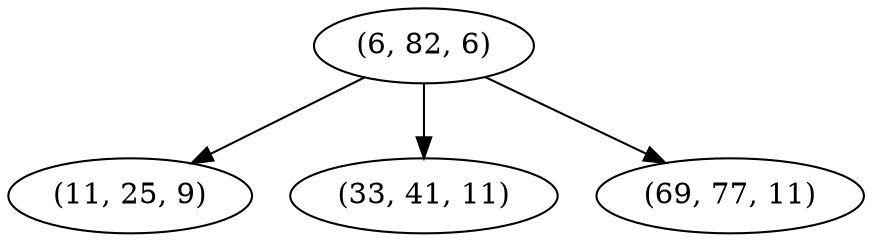 digraph tree {
    "(6, 82, 6)";
    "(11, 25, 9)";
    "(33, 41, 11)";
    "(69, 77, 11)";
    "(6, 82, 6)" -> "(11, 25, 9)";
    "(6, 82, 6)" -> "(33, 41, 11)";
    "(6, 82, 6)" -> "(69, 77, 11)";
}
